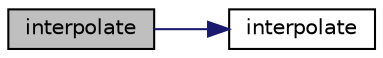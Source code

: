 digraph "interpolate"
{
  bgcolor="transparent";
  edge [fontname="Helvetica",fontsize="10",labelfontname="Helvetica",labelfontsize="10"];
  node [fontname="Helvetica",fontsize="10",shape=record];
  rankdir="LR";
  Node994 [label="interpolate",height=0.2,width=0.4,color="black", fillcolor="grey75", style="filled", fontcolor="black"];
  Node994 -> Node995 [color="midnightblue",fontsize="10",style="solid",fontname="Helvetica"];
  Node995 [label="interpolate",height=0.2,width=0.4,color="black",URL="$a24117.html#a22c917059b7764b7b84d39881502d1c7",tooltip="Interpolate volField using inverse distance weighting. "];
}
